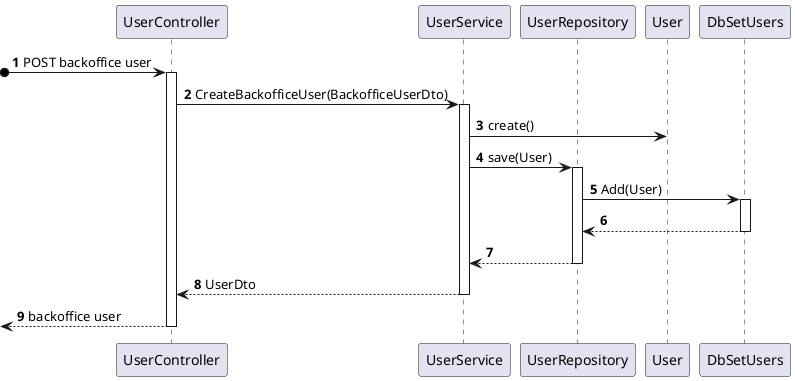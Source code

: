 @startuml
'https://plantuml.com/sequence-diagram

autonumber
participant UserController
participant UserService
participant UserRepository
participant User
participant DbSetUsers

?o-> UserController: POST backoffice user
activate UserController

UserController -> UserService: CreateBackofficeUser(BackofficeUserDto)
activate UserService

UserService -> User: create()

UserService -> UserRepository: save(User)
activate UserRepository

UserRepository -> DbSetUsers: Add(User)
activate DbSetUsers

DbSetUsers --> UserRepository
deactivate DbSetUsers


UserRepository --> UserService
deactivate UserRepository

UserService --> UserController: UserDto
deactivate UserService

<-- UserController: backoffice user

deactivate UserController

@enduml
